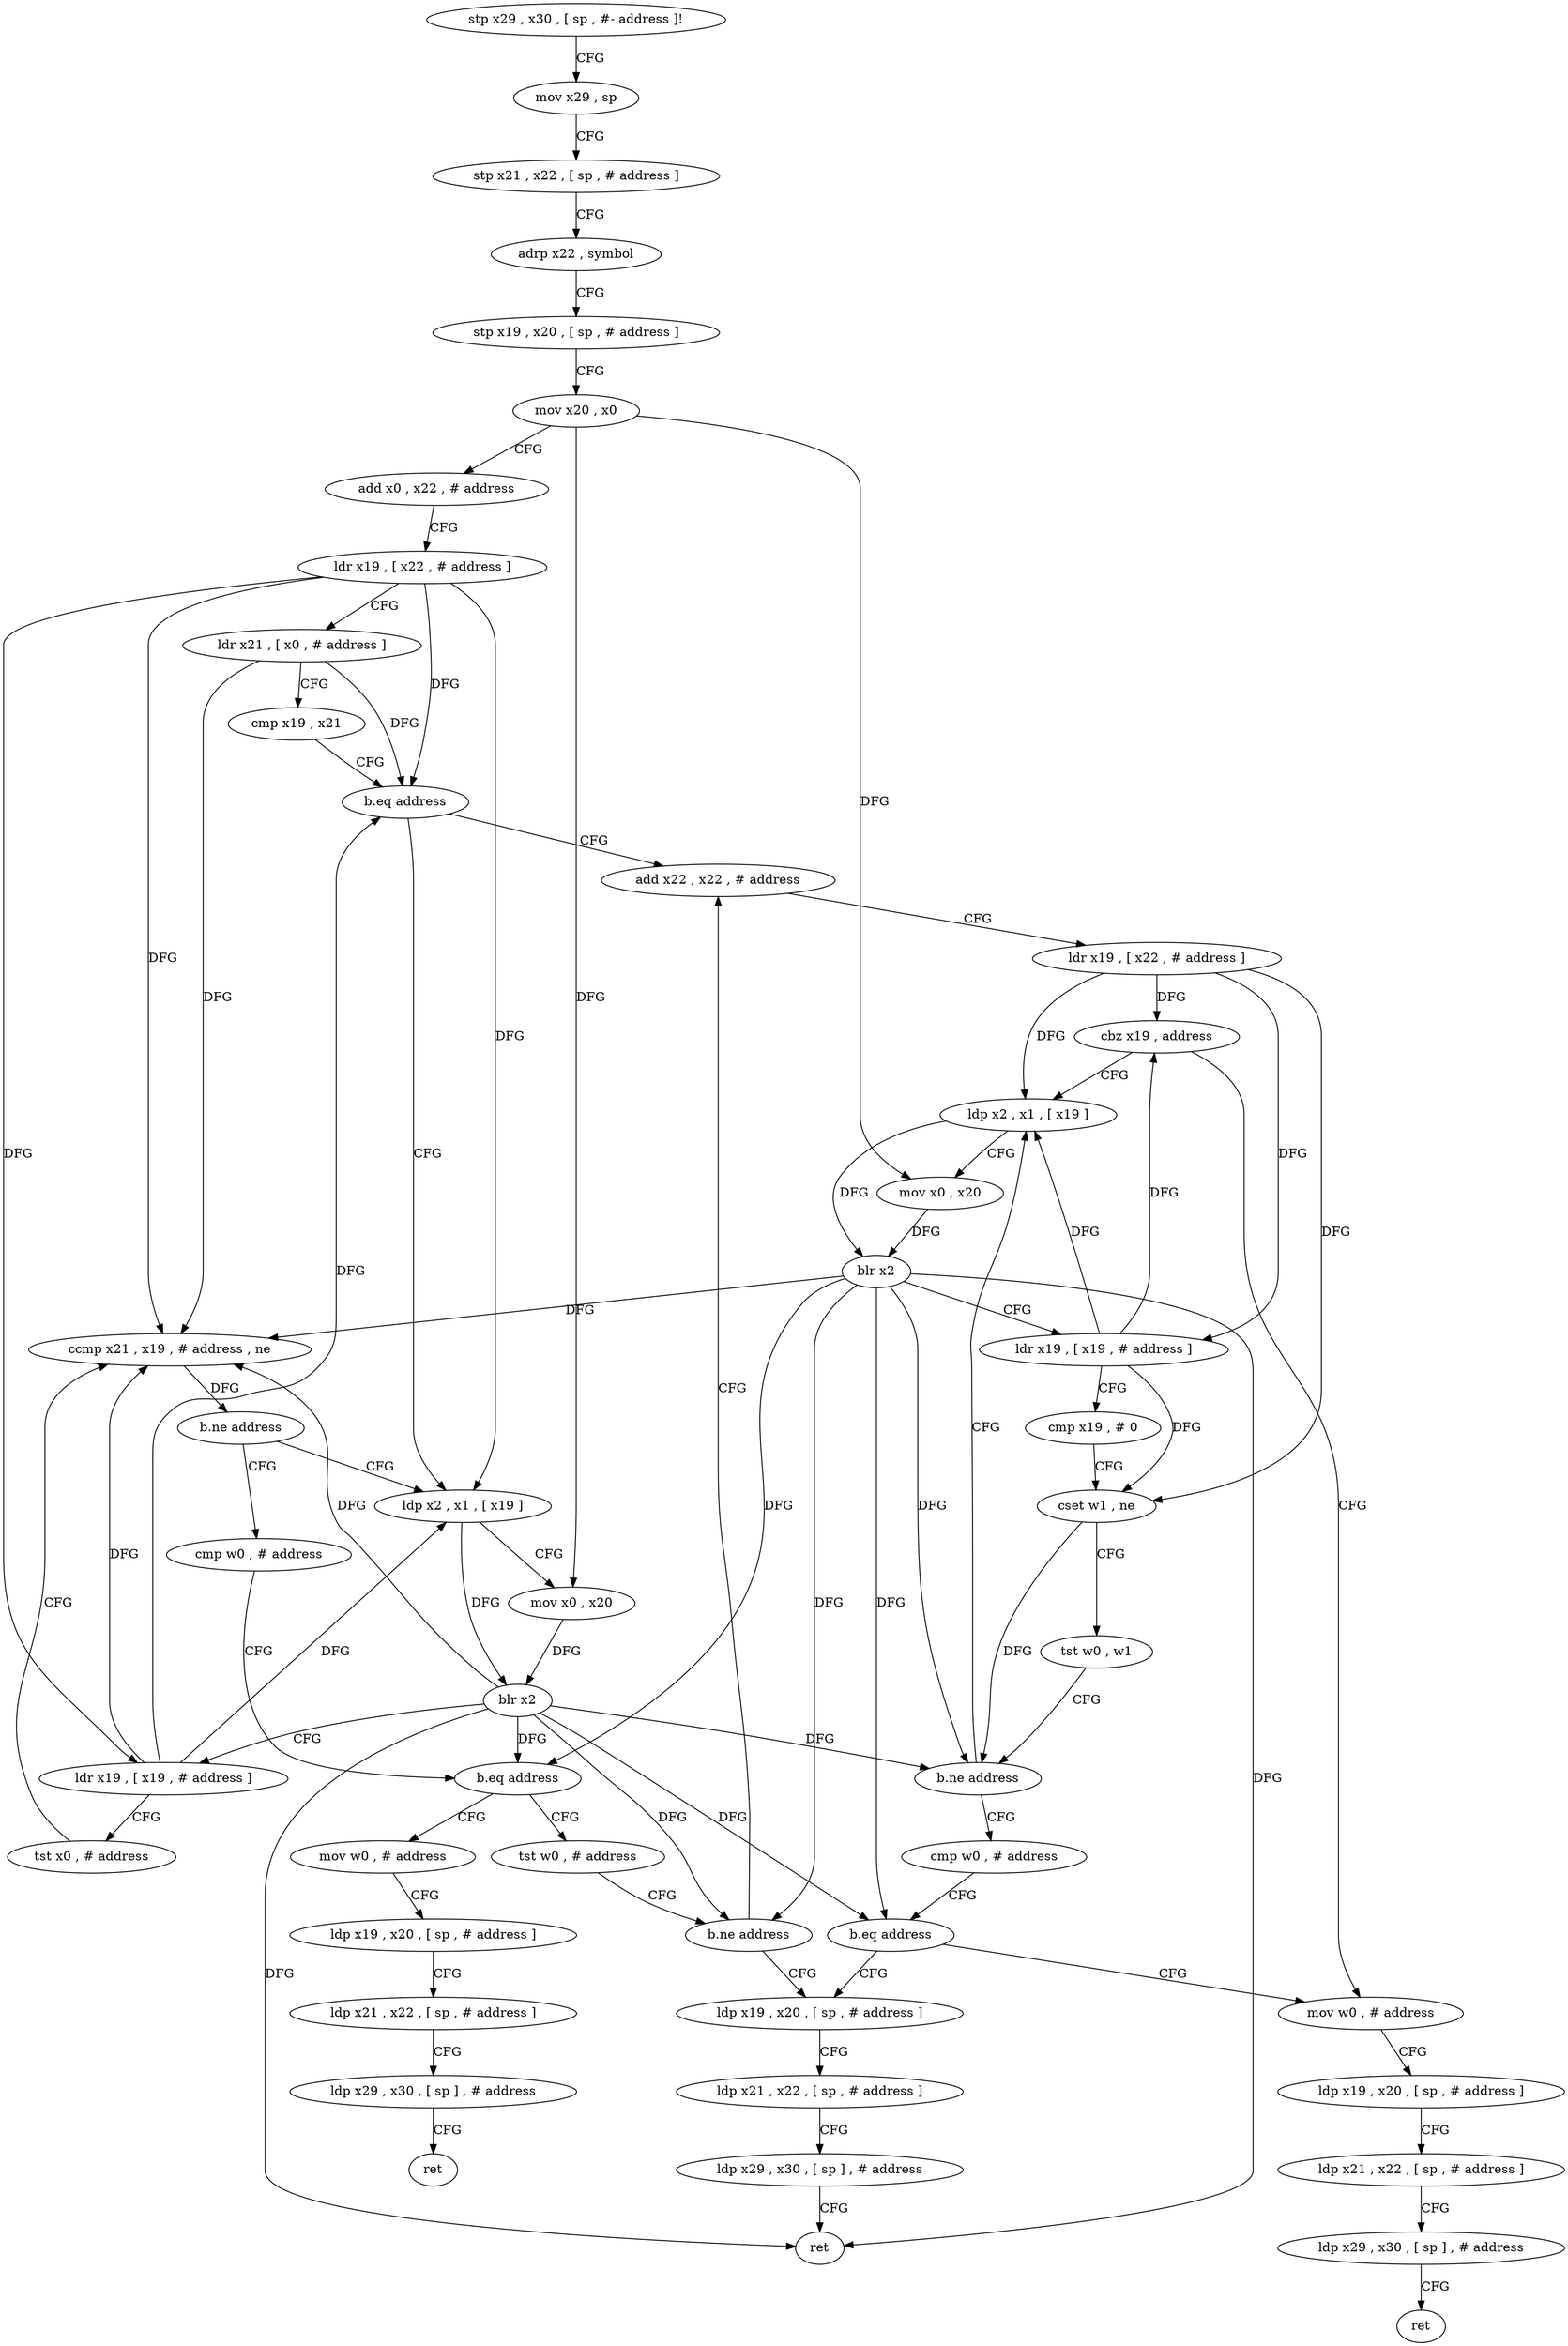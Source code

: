 digraph "func" {
"4208576" [label = "stp x29 , x30 , [ sp , #- address ]!" ]
"4208580" [label = "mov x29 , sp" ]
"4208584" [label = "stp x21 , x22 , [ sp , # address ]" ]
"4208588" [label = "adrp x22 , symbol" ]
"4208592" [label = "stp x19 , x20 , [ sp , # address ]" ]
"4208596" [label = "mov x20 , x0" ]
"4208600" [label = "add x0 , x22 , # address" ]
"4208604" [label = "ldr x19 , [ x22 , # address ]" ]
"4208608" [label = "ldr x21 , [ x0 , # address ]" ]
"4208612" [label = "cmp x19 , x21" ]
"4208616" [label = "b.eq address" ]
"4208664" [label = "add x22 , x22 , # address" ]
"4208620" [label = "ldp x2 , x1 , [ x19 ]" ]
"4208668" [label = "ldr x19 , [ x22 , # address ]" ]
"4208672" [label = "cbz x19 , address" ]
"4208736" [label = "mov w0 , # address" ]
"4208676" [label = "ldp x2 , x1 , [ x19 ]" ]
"4208624" [label = "mov x0 , x20" ]
"4208628" [label = "blr x2" ]
"4208632" [label = "ldr x19 , [ x19 , # address ]" ]
"4208636" [label = "tst x0 , # address" ]
"4208640" [label = "ccmp x21 , x19 , # address , ne" ]
"4208644" [label = "b.ne address" ]
"4208648" [label = "cmp w0 , # address" ]
"4208740" [label = "ldp x19 , x20 , [ sp , # address ]" ]
"4208744" [label = "ldp x21 , x22 , [ sp , # address ]" ]
"4208748" [label = "ldp x29 , x30 , [ sp ] , # address" ]
"4208752" [label = "ret" ]
"4208680" [label = "mov x0 , x20" ]
"4208684" [label = "blr x2" ]
"4208688" [label = "ldr x19 , [ x19 , # address ]" ]
"4208692" [label = "cmp x19 , # 0" ]
"4208696" [label = "cset w1 , ne" ]
"4208700" [label = "tst w0 , w1" ]
"4208704" [label = "b.ne address" ]
"4208708" [label = "cmp w0 , # address" ]
"4208652" [label = "b.eq address" ]
"4208760" [label = "mov w0 , # address" ]
"4208656" [label = "tst w0 , # address" ]
"4208712" [label = "b.eq address" ]
"4208716" [label = "ldp x19 , x20 , [ sp , # address ]" ]
"4208764" [label = "ldp x19 , x20 , [ sp , # address ]" ]
"4208768" [label = "ldp x21 , x22 , [ sp , # address ]" ]
"4208772" [label = "ldp x29 , x30 , [ sp ] , # address" ]
"4208776" [label = "ret" ]
"4208660" [label = "b.ne address" ]
"4208720" [label = "ldp x21 , x22 , [ sp , # address ]" ]
"4208724" [label = "ldp x29 , x30 , [ sp ] , # address" ]
"4208728" [label = "ret" ]
"4208576" -> "4208580" [ label = "CFG" ]
"4208580" -> "4208584" [ label = "CFG" ]
"4208584" -> "4208588" [ label = "CFG" ]
"4208588" -> "4208592" [ label = "CFG" ]
"4208592" -> "4208596" [ label = "CFG" ]
"4208596" -> "4208600" [ label = "CFG" ]
"4208596" -> "4208624" [ label = "DFG" ]
"4208596" -> "4208680" [ label = "DFG" ]
"4208600" -> "4208604" [ label = "CFG" ]
"4208604" -> "4208608" [ label = "CFG" ]
"4208604" -> "4208616" [ label = "DFG" ]
"4208604" -> "4208620" [ label = "DFG" ]
"4208604" -> "4208632" [ label = "DFG" ]
"4208604" -> "4208640" [ label = "DFG" ]
"4208608" -> "4208612" [ label = "CFG" ]
"4208608" -> "4208616" [ label = "DFG" ]
"4208608" -> "4208640" [ label = "DFG" ]
"4208612" -> "4208616" [ label = "CFG" ]
"4208616" -> "4208664" [ label = "CFG" ]
"4208616" -> "4208620" [ label = "CFG" ]
"4208664" -> "4208668" [ label = "CFG" ]
"4208620" -> "4208624" [ label = "CFG" ]
"4208620" -> "4208628" [ label = "DFG" ]
"4208668" -> "4208672" [ label = "DFG" ]
"4208668" -> "4208676" [ label = "DFG" ]
"4208668" -> "4208688" [ label = "DFG" ]
"4208668" -> "4208696" [ label = "DFG" ]
"4208672" -> "4208736" [ label = "CFG" ]
"4208672" -> "4208676" [ label = "CFG" ]
"4208736" -> "4208740" [ label = "CFG" ]
"4208676" -> "4208680" [ label = "CFG" ]
"4208676" -> "4208684" [ label = "DFG" ]
"4208624" -> "4208628" [ label = "DFG" ]
"4208628" -> "4208632" [ label = "CFG" ]
"4208628" -> "4208640" [ label = "DFG" ]
"4208628" -> "4208704" [ label = "DFG" ]
"4208628" -> "4208652" [ label = "DFG" ]
"4208628" -> "4208712" [ label = "DFG" ]
"4208628" -> "4208660" [ label = "DFG" ]
"4208628" -> "4208728" [ label = "DFG" ]
"4208632" -> "4208636" [ label = "CFG" ]
"4208632" -> "4208620" [ label = "DFG" ]
"4208632" -> "4208616" [ label = "DFG" ]
"4208632" -> "4208640" [ label = "DFG" ]
"4208636" -> "4208640" [ label = "CFG" ]
"4208640" -> "4208644" [ label = "DFG" ]
"4208644" -> "4208620" [ label = "CFG" ]
"4208644" -> "4208648" [ label = "CFG" ]
"4208648" -> "4208652" [ label = "CFG" ]
"4208740" -> "4208744" [ label = "CFG" ]
"4208744" -> "4208748" [ label = "CFG" ]
"4208748" -> "4208752" [ label = "CFG" ]
"4208680" -> "4208684" [ label = "DFG" ]
"4208684" -> "4208688" [ label = "CFG" ]
"4208684" -> "4208640" [ label = "DFG" ]
"4208684" -> "4208704" [ label = "DFG" ]
"4208684" -> "4208652" [ label = "DFG" ]
"4208684" -> "4208712" [ label = "DFG" ]
"4208684" -> "4208660" [ label = "DFG" ]
"4208684" -> "4208728" [ label = "DFG" ]
"4208688" -> "4208692" [ label = "CFG" ]
"4208688" -> "4208672" [ label = "DFG" ]
"4208688" -> "4208676" [ label = "DFG" ]
"4208688" -> "4208696" [ label = "DFG" ]
"4208692" -> "4208696" [ label = "CFG" ]
"4208696" -> "4208700" [ label = "CFG" ]
"4208696" -> "4208704" [ label = "DFG" ]
"4208700" -> "4208704" [ label = "CFG" ]
"4208704" -> "4208676" [ label = "CFG" ]
"4208704" -> "4208708" [ label = "CFG" ]
"4208708" -> "4208712" [ label = "CFG" ]
"4208652" -> "4208760" [ label = "CFG" ]
"4208652" -> "4208656" [ label = "CFG" ]
"4208760" -> "4208764" [ label = "CFG" ]
"4208656" -> "4208660" [ label = "CFG" ]
"4208712" -> "4208736" [ label = "CFG" ]
"4208712" -> "4208716" [ label = "CFG" ]
"4208716" -> "4208720" [ label = "CFG" ]
"4208764" -> "4208768" [ label = "CFG" ]
"4208768" -> "4208772" [ label = "CFG" ]
"4208772" -> "4208776" [ label = "CFG" ]
"4208660" -> "4208716" [ label = "CFG" ]
"4208660" -> "4208664" [ label = "CFG" ]
"4208720" -> "4208724" [ label = "CFG" ]
"4208724" -> "4208728" [ label = "CFG" ]
}
